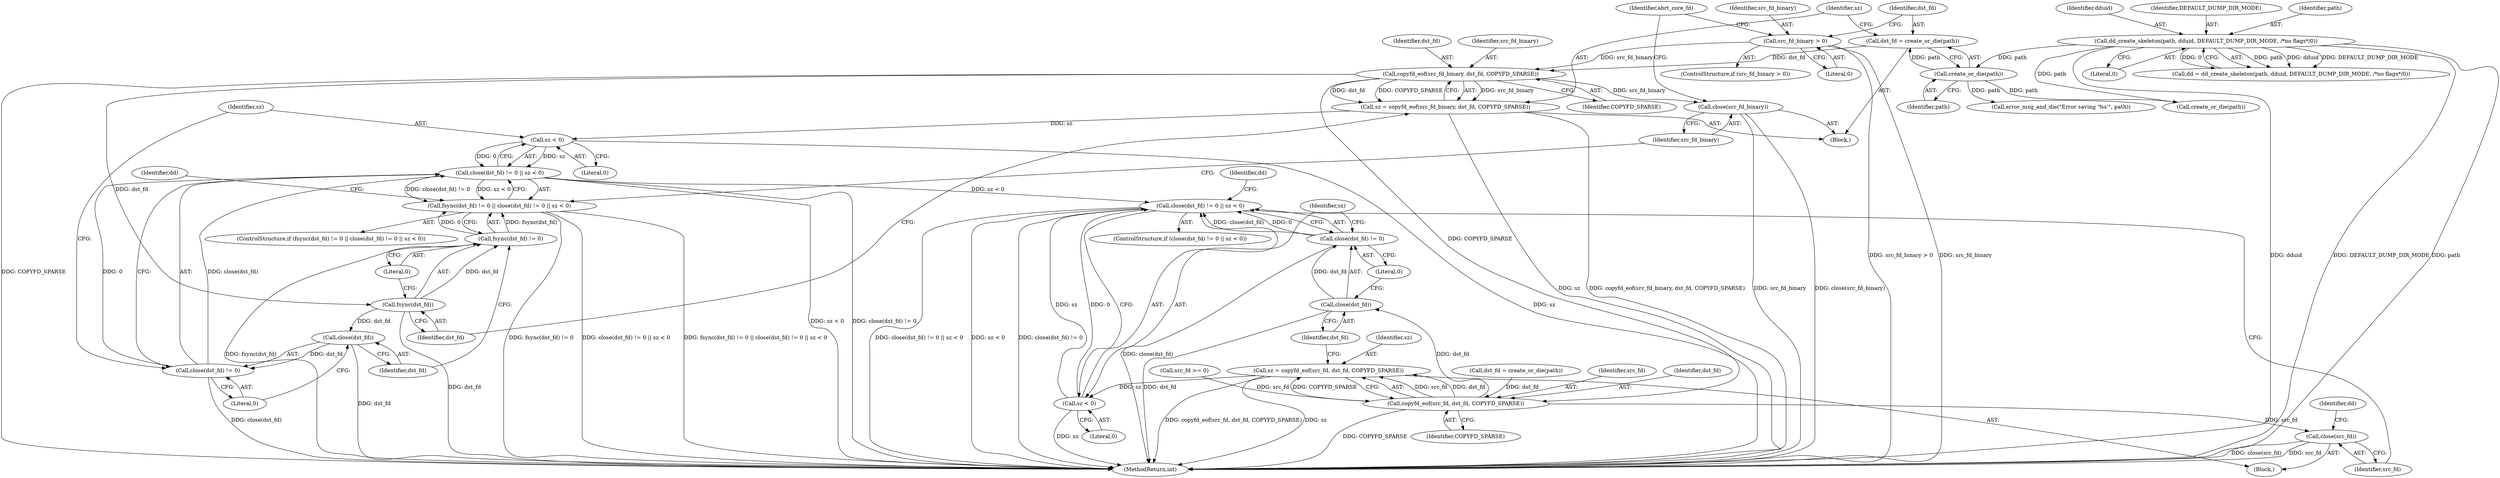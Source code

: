 digraph "0_abrt_8939398b82006ba1fec4ed491339fc075f43fc7c_1@API" {
"1000898" [label="(Call,copyfd_eof(src_fd_binary, dst_fd, COPYFD_SPARSE))"];
"1000886" [label="(Call,src_fd_binary > 0)"];
"1000891" [label="(Call,dst_fd = create_or_die(path))"];
"1000893" [label="(Call,create_or_die(path))"];
"1000652" [label="(Call,dd_create_skeleton(path, dduid, DEFAULT_DUMP_DIR_MODE, /*no flags*/0))"];
"1000896" [label="(Call,sz = copyfd_eof(src_fd_binary, dst_fd, COPYFD_SPARSE))"];
"1000913" [label="(Call,sz < 0)"];
"1000908" [label="(Call,close(dst_fd) != 0 || sz < 0)"];
"1000903" [label="(Call,fsync(dst_fd) != 0 || close(dst_fd) != 0 || sz < 0)"];
"1001056" [label="(Call,close(dst_fd) != 0 || sz < 0)"];
"1000905" [label="(Call,fsync(dst_fd))"];
"1000904" [label="(Call,fsync(dst_fd) != 0)"];
"1000910" [label="(Call,close(dst_fd))"];
"1000909" [label="(Call,close(dst_fd) != 0)"];
"1000922" [label="(Call,close(src_fd_binary))"];
"1001051" [label="(Call,copyfd_eof(src_fd, dst_fd, COPYFD_SPARSE))"];
"1001049" [label="(Call,sz = copyfd_eof(src_fd, dst_fd, COPYFD_SPARSE))"];
"1001061" [label="(Call,sz < 0)"];
"1001058" [label="(Call,close(dst_fd))"];
"1001057" [label="(Call,close(dst_fd) != 0)"];
"1001070" [label="(Call,close(src_fd))"];
"1000904" [label="(Call,fsync(dst_fd) != 0)"];
"1001044" [label="(Call,dst_fd = create_or_die(path))"];
"1000897" [label="(Identifier,sz)"];
"1000927" [label="(Call,create_or_die(path))"];
"1000902" [label="(ControlStructure,if (fsync(dst_fd) != 0 || close(dst_fd) != 0 || sz < 0))"];
"1000653" [label="(Identifier,path)"];
"1000654" [label="(Identifier,dduid)"];
"1000923" [label="(Identifier,src_fd_binary)"];
"1001051" [label="(Call,copyfd_eof(src_fd, dst_fd, COPYFD_SPARSE))"];
"1001070" [label="(Call,close(src_fd))"];
"1001059" [label="(Identifier,dst_fd)"];
"1001060" [label="(Literal,0)"];
"1001055" [label="(ControlStructure,if (close(dst_fd) != 0 || sz < 0))"];
"1000891" [label="(Call,dst_fd = create_or_die(path))"];
"1000922" [label="(Call,close(src_fd_binary))"];
"1001071" [label="(Identifier,src_fd)"];
"1000915" [label="(Literal,0)"];
"1000903" [label="(Call,fsync(dst_fd) != 0 || close(dst_fd) != 0 || sz < 0)"];
"1001052" [label="(Identifier,src_fd)"];
"1000900" [label="(Identifier,dst_fd)"];
"1001073" [label="(Identifier,dd)"];
"1000908" [label="(Call,close(dst_fd) != 0 || sz < 0)"];
"1000905" [label="(Call,fsync(dst_fd))"];
"1000926" [label="(Identifier,abrt_core_fd)"];
"1000899" [label="(Identifier,src_fd_binary)"];
"1000919" [label="(Call,error_msg_and_die(\"Error saving '%s'\", path))"];
"1000896" [label="(Call,sz = copyfd_eof(src_fd_binary, dst_fd, COPYFD_SPARSE))"];
"1001066" [label="(Identifier,dd)"];
"1000906" [label="(Identifier,dst_fd)"];
"1001053" [label="(Identifier,dst_fd)"];
"1000918" [label="(Identifier,dd)"];
"1000656" [label="(Literal,0)"];
"1000894" [label="(Identifier,path)"];
"1000889" [label="(Block,)"];
"1001057" [label="(Call,close(dst_fd) != 0)"];
"1000650" [label="(Call,dd = dd_create_skeleton(path, dduid, DEFAULT_DUMP_DIR_MODE, /*no flags*/0))"];
"1000914" [label="(Identifier,sz)"];
"1000652" [label="(Call,dd_create_skeleton(path, dduid, DEFAULT_DUMP_DIR_MODE, /*no flags*/0))"];
"1000913" [label="(Call,sz < 0)"];
"1001058" [label="(Call,close(dst_fd))"];
"1000888" [label="(Literal,0)"];
"1001056" [label="(Call,close(dst_fd) != 0 || sz < 0)"];
"1001050" [label="(Identifier,sz)"];
"1001049" [label="(Call,sz = copyfd_eof(src_fd, dst_fd, COPYFD_SPARSE))"];
"1000886" [label="(Call,src_fd_binary > 0)"];
"1001034" [label="(Call,src_fd >= 0)"];
"1000898" [label="(Call,copyfd_eof(src_fd_binary, dst_fd, COPYFD_SPARSE))"];
"1001063" [label="(Literal,0)"];
"1001062" [label="(Identifier,sz)"];
"1001061" [label="(Call,sz < 0)"];
"1000892" [label="(Identifier,dst_fd)"];
"1000907" [label="(Literal,0)"];
"1000911" [label="(Identifier,dst_fd)"];
"1000655" [label="(Identifier,DEFAULT_DUMP_DIR_MODE)"];
"1000885" [label="(ControlStructure,if (src_fd_binary > 0))"];
"1000912" [label="(Literal,0)"];
"1000910" [label="(Call,close(dst_fd))"];
"1001054" [label="(Identifier,COPYFD_SPARSE)"];
"1001237" [label="(MethodReturn,int)"];
"1000887" [label="(Identifier,src_fd_binary)"];
"1000901" [label="(Identifier,COPYFD_SPARSE)"];
"1000893" [label="(Call,create_or_die(path))"];
"1000909" [label="(Call,close(dst_fd) != 0)"];
"1001037" [label="(Block,)"];
"1000898" -> "1000896"  [label="AST: "];
"1000898" -> "1000901"  [label="CFG: "];
"1000899" -> "1000898"  [label="AST: "];
"1000900" -> "1000898"  [label="AST: "];
"1000901" -> "1000898"  [label="AST: "];
"1000896" -> "1000898"  [label="CFG: "];
"1000898" -> "1001237"  [label="DDG: COPYFD_SPARSE"];
"1000898" -> "1000896"  [label="DDG: src_fd_binary"];
"1000898" -> "1000896"  [label="DDG: dst_fd"];
"1000898" -> "1000896"  [label="DDG: COPYFD_SPARSE"];
"1000886" -> "1000898"  [label="DDG: src_fd_binary"];
"1000891" -> "1000898"  [label="DDG: dst_fd"];
"1000898" -> "1000905"  [label="DDG: dst_fd"];
"1000898" -> "1000922"  [label="DDG: src_fd_binary"];
"1000898" -> "1001051"  [label="DDG: COPYFD_SPARSE"];
"1000886" -> "1000885"  [label="AST: "];
"1000886" -> "1000888"  [label="CFG: "];
"1000887" -> "1000886"  [label="AST: "];
"1000888" -> "1000886"  [label="AST: "];
"1000892" -> "1000886"  [label="CFG: "];
"1000926" -> "1000886"  [label="CFG: "];
"1000886" -> "1001237"  [label="DDG: src_fd_binary > 0"];
"1000886" -> "1001237"  [label="DDG: src_fd_binary"];
"1000891" -> "1000889"  [label="AST: "];
"1000891" -> "1000893"  [label="CFG: "];
"1000892" -> "1000891"  [label="AST: "];
"1000893" -> "1000891"  [label="AST: "];
"1000897" -> "1000891"  [label="CFG: "];
"1000893" -> "1000891"  [label="DDG: path"];
"1000893" -> "1000894"  [label="CFG: "];
"1000894" -> "1000893"  [label="AST: "];
"1000652" -> "1000893"  [label="DDG: path"];
"1000893" -> "1000919"  [label="DDG: path"];
"1000893" -> "1000927"  [label="DDG: path"];
"1000652" -> "1000650"  [label="AST: "];
"1000652" -> "1000656"  [label="CFG: "];
"1000653" -> "1000652"  [label="AST: "];
"1000654" -> "1000652"  [label="AST: "];
"1000655" -> "1000652"  [label="AST: "];
"1000656" -> "1000652"  [label="AST: "];
"1000650" -> "1000652"  [label="CFG: "];
"1000652" -> "1001237"  [label="DDG: DEFAULT_DUMP_DIR_MODE"];
"1000652" -> "1001237"  [label="DDG: path"];
"1000652" -> "1001237"  [label="DDG: dduid"];
"1000652" -> "1000650"  [label="DDG: path"];
"1000652" -> "1000650"  [label="DDG: dduid"];
"1000652" -> "1000650"  [label="DDG: DEFAULT_DUMP_DIR_MODE"];
"1000652" -> "1000650"  [label="DDG: 0"];
"1000652" -> "1000927"  [label="DDG: path"];
"1000896" -> "1000889"  [label="AST: "];
"1000897" -> "1000896"  [label="AST: "];
"1000906" -> "1000896"  [label="CFG: "];
"1000896" -> "1001237"  [label="DDG: sz"];
"1000896" -> "1001237"  [label="DDG: copyfd_eof(src_fd_binary, dst_fd, COPYFD_SPARSE)"];
"1000896" -> "1000913"  [label="DDG: sz"];
"1000913" -> "1000908"  [label="AST: "];
"1000913" -> "1000915"  [label="CFG: "];
"1000914" -> "1000913"  [label="AST: "];
"1000915" -> "1000913"  [label="AST: "];
"1000908" -> "1000913"  [label="CFG: "];
"1000913" -> "1001237"  [label="DDG: sz"];
"1000913" -> "1000908"  [label="DDG: sz"];
"1000913" -> "1000908"  [label="DDG: 0"];
"1000908" -> "1000903"  [label="AST: "];
"1000908" -> "1000909"  [label="CFG: "];
"1000909" -> "1000908"  [label="AST: "];
"1000903" -> "1000908"  [label="CFG: "];
"1000908" -> "1001237"  [label="DDG: sz < 0"];
"1000908" -> "1001237"  [label="DDG: close(dst_fd) != 0"];
"1000908" -> "1000903"  [label="DDG: close(dst_fd) != 0"];
"1000908" -> "1000903"  [label="DDG: sz < 0"];
"1000909" -> "1000908"  [label="DDG: close(dst_fd)"];
"1000909" -> "1000908"  [label="DDG: 0"];
"1000908" -> "1001056"  [label="DDG: sz < 0"];
"1000903" -> "1000902"  [label="AST: "];
"1000903" -> "1000904"  [label="CFG: "];
"1000904" -> "1000903"  [label="AST: "];
"1000918" -> "1000903"  [label="CFG: "];
"1000923" -> "1000903"  [label="CFG: "];
"1000903" -> "1001237"  [label="DDG: fsync(dst_fd) != 0"];
"1000903" -> "1001237"  [label="DDG: close(dst_fd) != 0 || sz < 0"];
"1000903" -> "1001237"  [label="DDG: fsync(dst_fd) != 0 || close(dst_fd) != 0 || sz < 0"];
"1000904" -> "1000903"  [label="DDG: fsync(dst_fd)"];
"1000904" -> "1000903"  [label="DDG: 0"];
"1001056" -> "1001055"  [label="AST: "];
"1001056" -> "1001057"  [label="CFG: "];
"1001056" -> "1001061"  [label="CFG: "];
"1001057" -> "1001056"  [label="AST: "];
"1001061" -> "1001056"  [label="AST: "];
"1001066" -> "1001056"  [label="CFG: "];
"1001071" -> "1001056"  [label="CFG: "];
"1001056" -> "1001237"  [label="DDG: sz < 0"];
"1001056" -> "1001237"  [label="DDG: close(dst_fd) != 0"];
"1001056" -> "1001237"  [label="DDG: close(dst_fd) != 0 || sz < 0"];
"1001057" -> "1001056"  [label="DDG: close(dst_fd)"];
"1001057" -> "1001056"  [label="DDG: 0"];
"1001061" -> "1001056"  [label="DDG: sz"];
"1001061" -> "1001056"  [label="DDG: 0"];
"1000905" -> "1000904"  [label="AST: "];
"1000905" -> "1000906"  [label="CFG: "];
"1000906" -> "1000905"  [label="AST: "];
"1000907" -> "1000905"  [label="CFG: "];
"1000905" -> "1001237"  [label="DDG: dst_fd"];
"1000905" -> "1000904"  [label="DDG: dst_fd"];
"1000905" -> "1000910"  [label="DDG: dst_fd"];
"1000904" -> "1000907"  [label="CFG: "];
"1000907" -> "1000904"  [label="AST: "];
"1000911" -> "1000904"  [label="CFG: "];
"1000904" -> "1001237"  [label="DDG: fsync(dst_fd)"];
"1000910" -> "1000909"  [label="AST: "];
"1000910" -> "1000911"  [label="CFG: "];
"1000911" -> "1000910"  [label="AST: "];
"1000912" -> "1000910"  [label="CFG: "];
"1000910" -> "1001237"  [label="DDG: dst_fd"];
"1000910" -> "1000909"  [label="DDG: dst_fd"];
"1000909" -> "1000912"  [label="CFG: "];
"1000912" -> "1000909"  [label="AST: "];
"1000914" -> "1000909"  [label="CFG: "];
"1000909" -> "1001237"  [label="DDG: close(dst_fd)"];
"1000922" -> "1000889"  [label="AST: "];
"1000922" -> "1000923"  [label="CFG: "];
"1000923" -> "1000922"  [label="AST: "];
"1000926" -> "1000922"  [label="CFG: "];
"1000922" -> "1001237"  [label="DDG: src_fd_binary"];
"1000922" -> "1001237"  [label="DDG: close(src_fd_binary)"];
"1001051" -> "1001049"  [label="AST: "];
"1001051" -> "1001054"  [label="CFG: "];
"1001052" -> "1001051"  [label="AST: "];
"1001053" -> "1001051"  [label="AST: "];
"1001054" -> "1001051"  [label="AST: "];
"1001049" -> "1001051"  [label="CFG: "];
"1001051" -> "1001237"  [label="DDG: COPYFD_SPARSE"];
"1001051" -> "1001049"  [label="DDG: src_fd"];
"1001051" -> "1001049"  [label="DDG: dst_fd"];
"1001051" -> "1001049"  [label="DDG: COPYFD_SPARSE"];
"1001034" -> "1001051"  [label="DDG: src_fd"];
"1001044" -> "1001051"  [label="DDG: dst_fd"];
"1001051" -> "1001058"  [label="DDG: dst_fd"];
"1001051" -> "1001070"  [label="DDG: src_fd"];
"1001049" -> "1001037"  [label="AST: "];
"1001050" -> "1001049"  [label="AST: "];
"1001059" -> "1001049"  [label="CFG: "];
"1001049" -> "1001237"  [label="DDG: copyfd_eof(src_fd, dst_fd, COPYFD_SPARSE)"];
"1001049" -> "1001237"  [label="DDG: sz"];
"1001049" -> "1001061"  [label="DDG: sz"];
"1001061" -> "1001063"  [label="CFG: "];
"1001062" -> "1001061"  [label="AST: "];
"1001063" -> "1001061"  [label="AST: "];
"1001061" -> "1001237"  [label="DDG: sz"];
"1001058" -> "1001057"  [label="AST: "];
"1001058" -> "1001059"  [label="CFG: "];
"1001059" -> "1001058"  [label="AST: "];
"1001060" -> "1001058"  [label="CFG: "];
"1001058" -> "1001237"  [label="DDG: dst_fd"];
"1001058" -> "1001057"  [label="DDG: dst_fd"];
"1001057" -> "1001060"  [label="CFG: "];
"1001060" -> "1001057"  [label="AST: "];
"1001062" -> "1001057"  [label="CFG: "];
"1001057" -> "1001237"  [label="DDG: close(dst_fd)"];
"1001070" -> "1001037"  [label="AST: "];
"1001070" -> "1001071"  [label="CFG: "];
"1001071" -> "1001070"  [label="AST: "];
"1001073" -> "1001070"  [label="CFG: "];
"1001070" -> "1001237"  [label="DDG: close(src_fd)"];
"1001070" -> "1001237"  [label="DDG: src_fd"];
}
